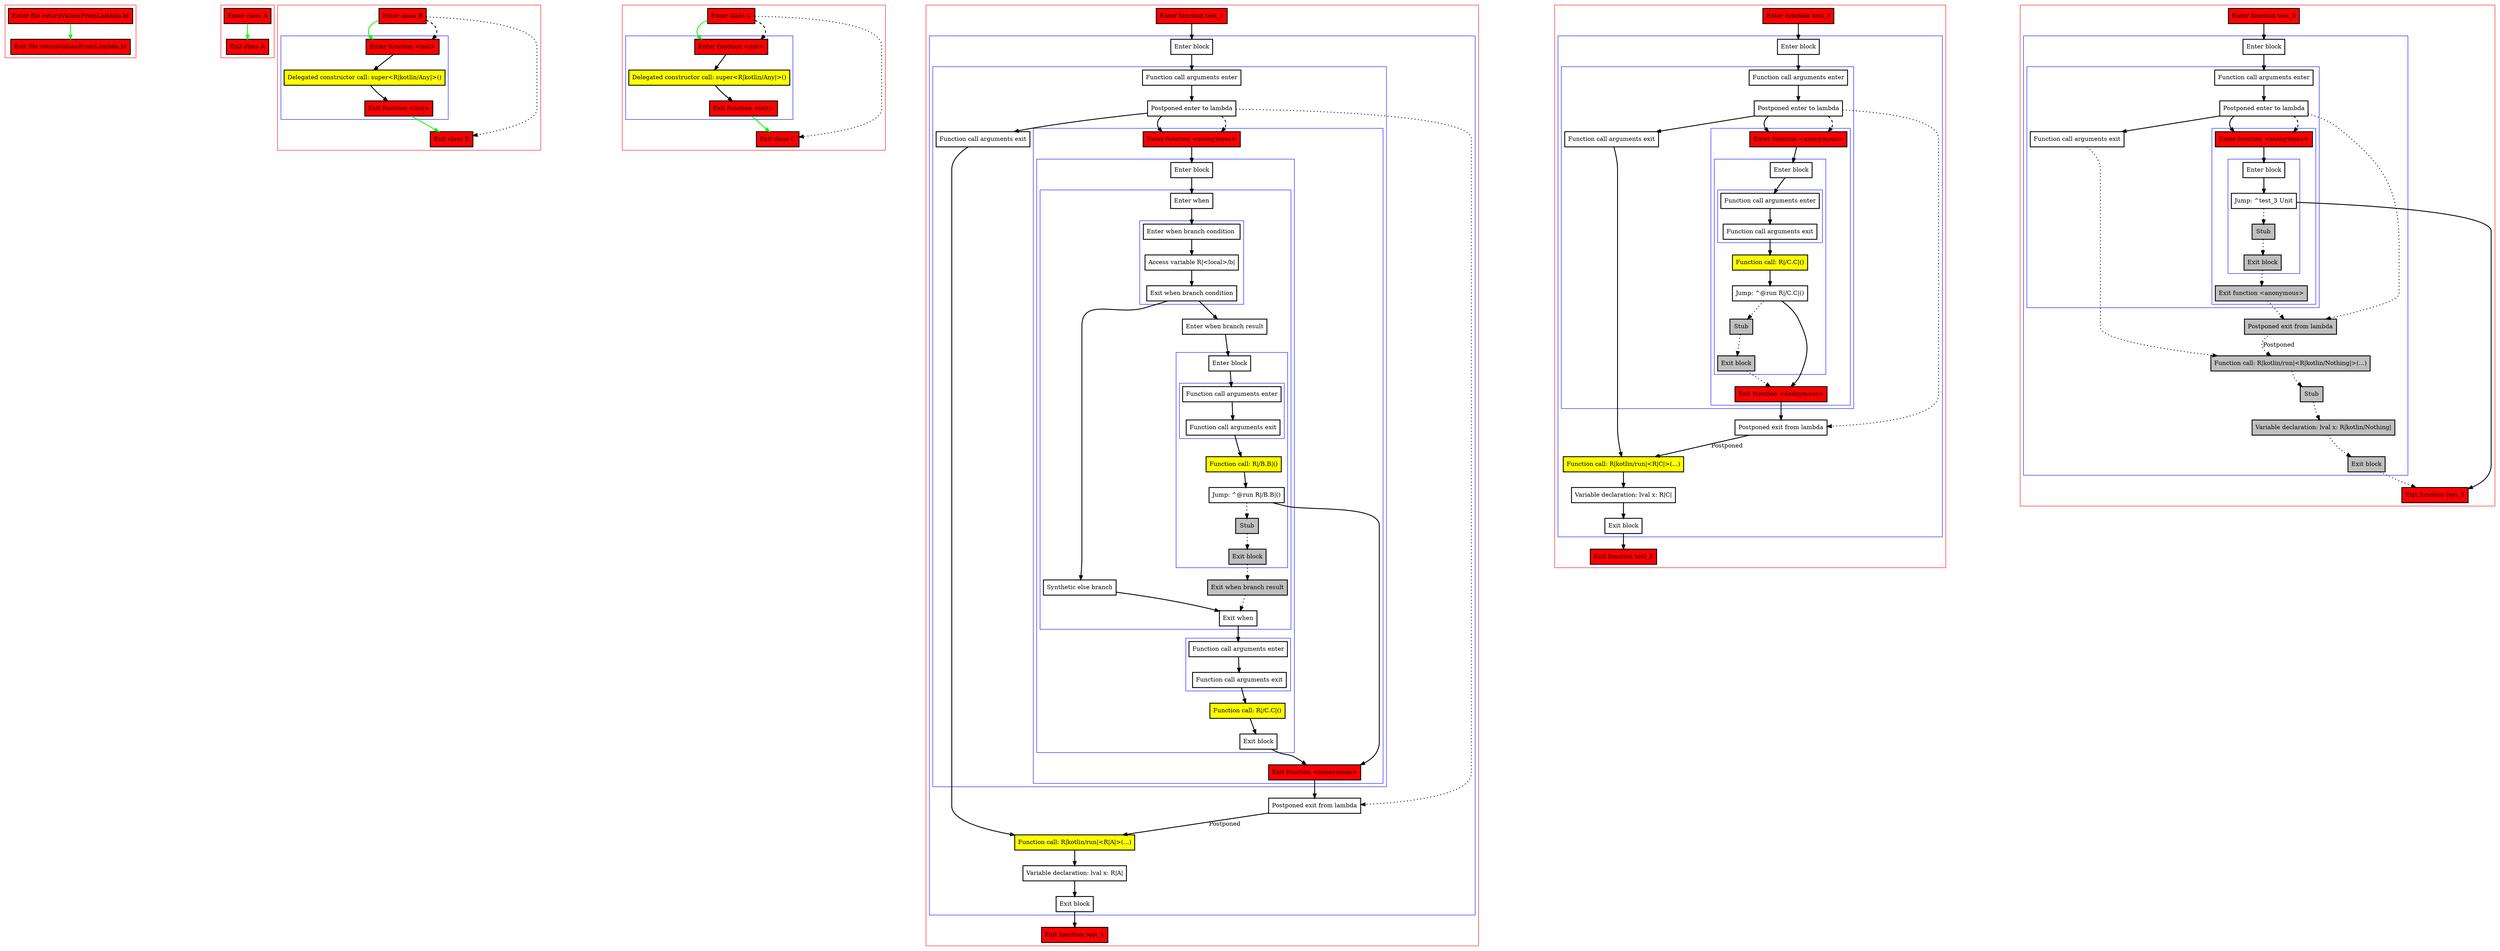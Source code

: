 digraph returnValuesFromLambda_kt {
    graph [nodesep=3]
    node [shape=box penwidth=2]
    edge [penwidth=2]

    subgraph cluster_0 {
        color=red
        0 [label="Enter file returnValuesFromLambda.kt" style="filled" fillcolor=red];
        1 [label="Exit file returnValuesFromLambda.kt" style="filled" fillcolor=red];
    }
    0 -> {1} [color=green];

    subgraph cluster_1 {
        color=red
        2 [label="Enter class A" style="filled" fillcolor=red];
        3 [label="Exit class A" style="filled" fillcolor=red];
    }
    2 -> {3} [color=green];

    subgraph cluster_2 {
        color=red
        4 [label="Enter class B" style="filled" fillcolor=red];
        subgraph cluster_3 {
            color=blue
            5 [label="Enter function <init>" style="filled" fillcolor=red];
            6 [label="Delegated constructor call: super<R|kotlin/Any|>()" style="filled" fillcolor=yellow];
            7 [label="Exit function <init>" style="filled" fillcolor=red];
        }
        8 [label="Exit class B" style="filled" fillcolor=red];
    }
    4 -> {5} [color=green];
    4 -> {8} [style=dotted];
    4 -> {5} [style=dashed];
    5 -> {6};
    6 -> {7};
    7 -> {8} [color=green];

    subgraph cluster_4 {
        color=red
        9 [label="Enter class C" style="filled" fillcolor=red];
        subgraph cluster_5 {
            color=blue
            10 [label="Enter function <init>" style="filled" fillcolor=red];
            11 [label="Delegated constructor call: super<R|kotlin/Any|>()" style="filled" fillcolor=yellow];
            12 [label="Exit function <init>" style="filled" fillcolor=red];
        }
        13 [label="Exit class C" style="filled" fillcolor=red];
    }
    9 -> {10} [color=green];
    9 -> {13} [style=dotted];
    9 -> {10} [style=dashed];
    10 -> {11};
    11 -> {12};
    12 -> {13} [color=green];

    subgraph cluster_6 {
        color=red
        14 [label="Enter function test_1" style="filled" fillcolor=red];
        subgraph cluster_7 {
            color=blue
            15 [label="Enter block"];
            subgraph cluster_8 {
                color=blue
                16 [label="Function call arguments enter"];
                17 [label="Postponed enter to lambda"];
                subgraph cluster_9 {
                    color=blue
                    18 [label="Enter function <anonymous>" style="filled" fillcolor=red];
                    subgraph cluster_10 {
                        color=blue
                        19 [label="Enter block"];
                        subgraph cluster_11 {
                            color=blue
                            20 [label="Enter when"];
                            subgraph cluster_12 {
                                color=blue
                                21 [label="Enter when branch condition "];
                                22 [label="Access variable R|<local>/b|"];
                                23 [label="Exit when branch condition"];
                            }
                            24 [label="Synthetic else branch"];
                            25 [label="Enter when branch result"];
                            subgraph cluster_13 {
                                color=blue
                                26 [label="Enter block"];
                                subgraph cluster_14 {
                                    color=blue
                                    27 [label="Function call arguments enter"];
                                    28 [label="Function call arguments exit"];
                                }
                                29 [label="Function call: R|/B.B|()" style="filled" fillcolor=yellow];
                                30 [label="Jump: ^@run R|/B.B|()"];
                                31 [label="Stub" style="filled" fillcolor=gray];
                                32 [label="Exit block" style="filled" fillcolor=gray];
                            }
                            33 [label="Exit when branch result" style="filled" fillcolor=gray];
                            34 [label="Exit when"];
                        }
                        subgraph cluster_15 {
                            color=blue
                            35 [label="Function call arguments enter"];
                            36 [label="Function call arguments exit"];
                        }
                        37 [label="Function call: R|/C.C|()" style="filled" fillcolor=yellow];
                        38 [label="Exit block"];
                    }
                    39 [label="Exit function <anonymous>" style="filled" fillcolor=red];
                }
                40 [label="Function call arguments exit"];
            }
            41 [label="Postponed exit from lambda"];
            42 [label="Function call: R|kotlin/run|<R|A|>(...)" style="filled" fillcolor=yellow];
            43 [label="Variable declaration: lval x: R|A|"];
            44 [label="Exit block"];
        }
        45 [label="Exit function test_1" style="filled" fillcolor=red];
    }
    14 -> {15};
    15 -> {16};
    16 -> {17};
    17 -> {18 40};
    17 -> {41} [style=dotted];
    17 -> {18} [style=dashed];
    18 -> {19};
    19 -> {20};
    20 -> {21};
    21 -> {22};
    22 -> {23};
    23 -> {24 25};
    24 -> {34};
    25 -> {26};
    26 -> {27};
    27 -> {28};
    28 -> {29};
    29 -> {30};
    30 -> {39};
    30 -> {31} [style=dotted];
    31 -> {32} [style=dotted];
    32 -> {33} [style=dotted];
    33 -> {34} [style=dotted];
    34 -> {35};
    35 -> {36};
    36 -> {37};
    37 -> {38};
    38 -> {39};
    39 -> {41};
    40 -> {42};
    41 -> {42} [label="Postponed"];
    42 -> {43};
    43 -> {44};
    44 -> {45};

    subgraph cluster_16 {
        color=red
        46 [label="Enter function test_2" style="filled" fillcolor=red];
        subgraph cluster_17 {
            color=blue
            47 [label="Enter block"];
            subgraph cluster_18 {
                color=blue
                48 [label="Function call arguments enter"];
                49 [label="Postponed enter to lambda"];
                subgraph cluster_19 {
                    color=blue
                    50 [label="Enter function <anonymous>" style="filled" fillcolor=red];
                    subgraph cluster_20 {
                        color=blue
                        51 [label="Enter block"];
                        subgraph cluster_21 {
                            color=blue
                            52 [label="Function call arguments enter"];
                            53 [label="Function call arguments exit"];
                        }
                        54 [label="Function call: R|/C.C|()" style="filled" fillcolor=yellow];
                        55 [label="Jump: ^@run R|/C.C|()"];
                        56 [label="Stub" style="filled" fillcolor=gray];
                        57 [label="Exit block" style="filled" fillcolor=gray];
                    }
                    58 [label="Exit function <anonymous>" style="filled" fillcolor=red];
                }
                59 [label="Function call arguments exit"];
            }
            60 [label="Postponed exit from lambda"];
            61 [label="Function call: R|kotlin/run|<R|C|>(...)" style="filled" fillcolor=yellow];
            62 [label="Variable declaration: lval x: R|C|"];
            63 [label="Exit block"];
        }
        64 [label="Exit function test_2" style="filled" fillcolor=red];
    }
    46 -> {47};
    47 -> {48};
    48 -> {49};
    49 -> {50 59};
    49 -> {60} [style=dotted];
    49 -> {50} [style=dashed];
    50 -> {51};
    51 -> {52};
    52 -> {53};
    53 -> {54};
    54 -> {55};
    55 -> {58};
    55 -> {56} [style=dotted];
    56 -> {57} [style=dotted];
    57 -> {58} [style=dotted];
    58 -> {60};
    59 -> {61};
    60 -> {61} [label="Postponed"];
    61 -> {62};
    62 -> {63};
    63 -> {64};

    subgraph cluster_22 {
        color=red
        65 [label="Enter function test_3" style="filled" fillcolor=red];
        subgraph cluster_23 {
            color=blue
            66 [label="Enter block"];
            subgraph cluster_24 {
                color=blue
                67 [label="Function call arguments enter"];
                68 [label="Postponed enter to lambda"];
                subgraph cluster_25 {
                    color=blue
                    69 [label="Enter function <anonymous>" style="filled" fillcolor=red];
                    subgraph cluster_26 {
                        color=blue
                        70 [label="Enter block"];
                        71 [label="Jump: ^test_3 Unit"];
                        72 [label="Stub" style="filled" fillcolor=gray];
                        73 [label="Exit block" style="filled" fillcolor=gray];
                    }
                    74 [label="Exit function <anonymous>" style="filled" fillcolor=gray];
                }
                75 [label="Function call arguments exit"];
            }
            76 [label="Postponed exit from lambda" style="filled" fillcolor=gray];
            77 [label="Function call: R|kotlin/run|<R|kotlin/Nothing|>(...)" style="filled" fillcolor=gray];
            78 [label="Stub" style="filled" fillcolor=gray];
            79 [label="Variable declaration: lval x: R|kotlin/Nothing|" style="filled" fillcolor=gray];
            80 [label="Exit block" style="filled" fillcolor=gray];
        }
        81 [label="Exit function test_3" style="filled" fillcolor=red];
    }
    65 -> {66};
    66 -> {67};
    67 -> {68};
    68 -> {69 75};
    68 -> {76} [style=dotted];
    68 -> {69} [style=dashed];
    69 -> {70};
    70 -> {71};
    71 -> {81};
    71 -> {72} [style=dotted];
    72 -> {73} [style=dotted];
    73 -> {74} [style=dotted];
    74 -> {76} [style=dotted];
    75 -> {77} [style=dotted];
    76 -> {77} [style=dotted label="Postponed"];
    77 -> {78} [style=dotted];
    78 -> {79} [style=dotted];
    79 -> {80} [style=dotted];
    80 -> {81} [style=dotted];

}
